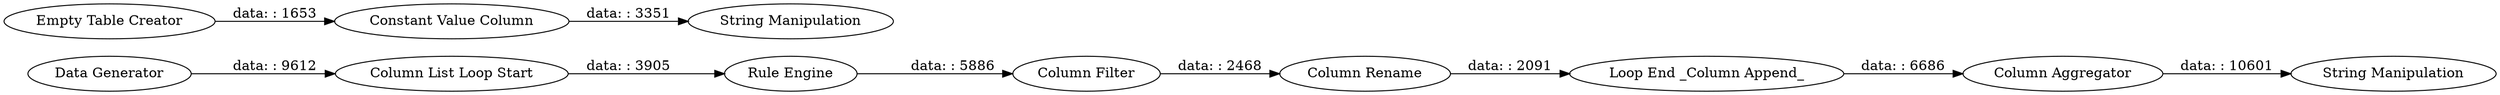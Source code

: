 digraph {
	"5847217676841780489_47" [label="Column Filter"]
	"5847217676841780489_50" [label="String Manipulation"]
	"5847217676841780489_49" [label="Column Aggregator"]
	"5847217676841780489_51" [label="Column Rename"]
	"5847217676841780489_59" [label="Constant Value Column"]
	"5847217676841780489_63" [label="Data Generator"]
	"5847217676841780489_62" [label="Column List Loop Start"]
	"5847217676841780489_48" [label="Rule Engine"]
	"5847217676841780489_60" [label="Empty Table Creator"]
	"5847217676841780489_61" [label="String Manipulation"]
	"5847217676841780489_52" [label="Loop End _Column Append_"]
	"5847217676841780489_48" -> "5847217676841780489_47" [label="data: : 5886"]
	"5847217676841780489_62" -> "5847217676841780489_48" [label="data: : 3905"]
	"5847217676841780489_51" -> "5847217676841780489_52" [label="data: : 2091"]
	"5847217676841780489_49" -> "5847217676841780489_50" [label="data: : 10601"]
	"5847217676841780489_59" -> "5847217676841780489_61" [label="data: : 3351"]
	"5847217676841780489_60" -> "5847217676841780489_59" [label="data: : 1653"]
	"5847217676841780489_47" -> "5847217676841780489_51" [label="data: : 2468"]
	"5847217676841780489_63" -> "5847217676841780489_62" [label="data: : 9612"]
	"5847217676841780489_52" -> "5847217676841780489_49" [label="data: : 6686"]
	rankdir=LR
}
